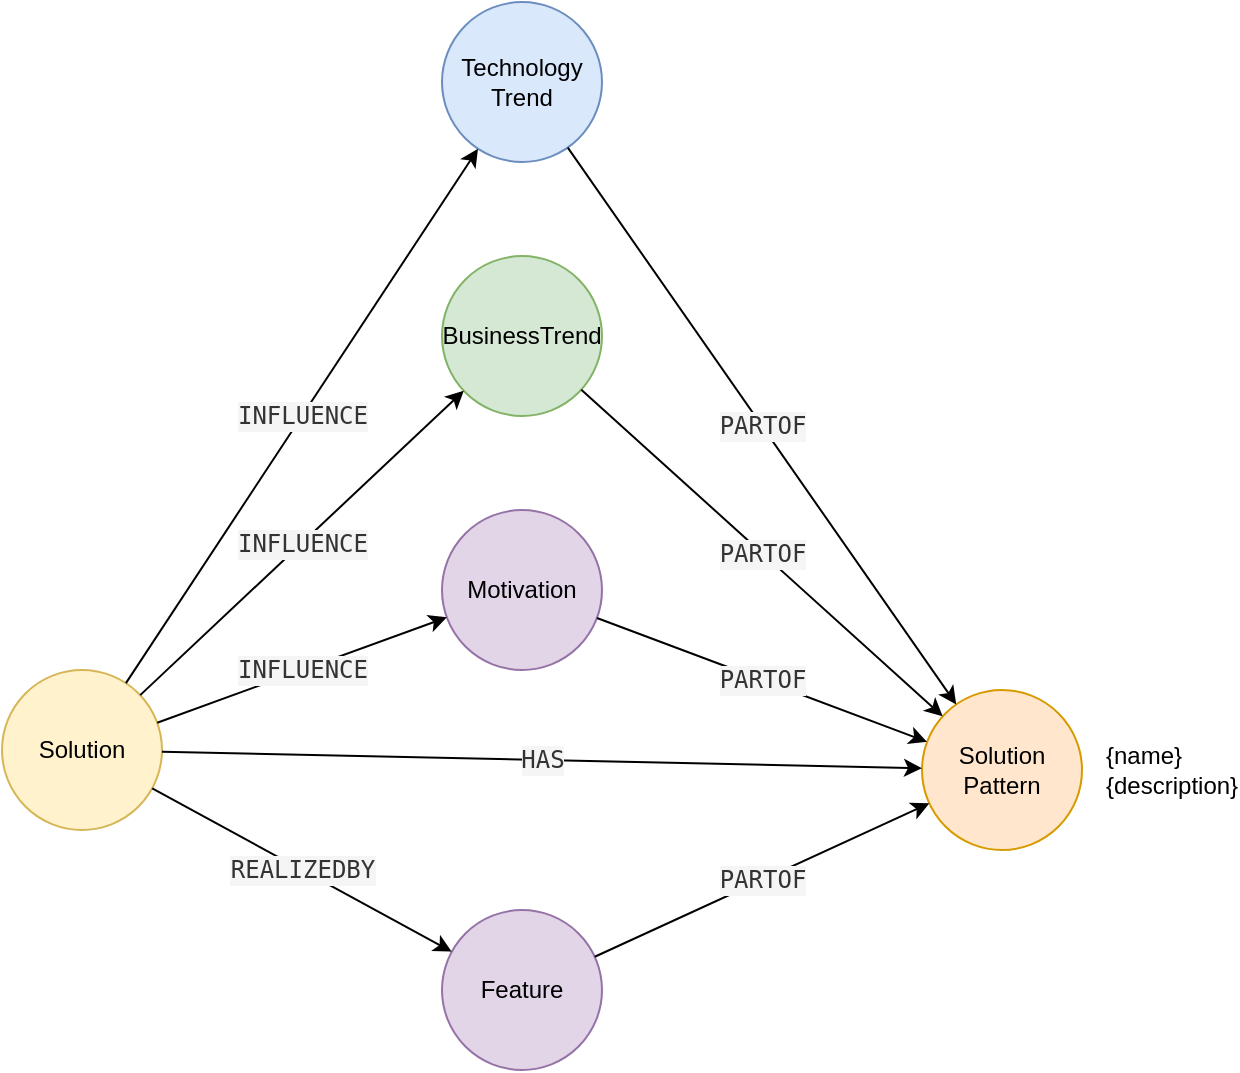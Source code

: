 <mxfile version="11.1.4" type="device"><diagram id="o2R422HbeWUZd7aj-47O" name="Page-1"><mxGraphModel dx="1086" dy="928" grid="1" gridSize="10" guides="1" tooltips="1" connect="1" arrows="1" fold="1" page="1" pageScale="1" pageWidth="827" pageHeight="1169" math="0" shadow="0"><root><mxCell id="0"/><mxCell id="1" parent="0"/><mxCell id="nfn8JybpdNbtR0leq3m2-1" value="Solution" style="ellipse;whiteSpace=wrap;html=1;aspect=fixed;fillColor=#fff2cc;strokeColor=#d6b656;" vertex="1" parent="1"><mxGeometry x="100" y="367" width="80" height="80" as="geometry"/></mxCell><mxCell id="nfn8JybpdNbtR0leq3m2-2" value="Solution&lt;br&gt;Pattern" style="ellipse;whiteSpace=wrap;html=1;aspect=fixed;fillColor=#ffe6cc;strokeColor=#d79b00;" vertex="1" parent="1"><mxGeometry x="560" y="377" width="80" height="80" as="geometry"/></mxCell><mxCell id="nfn8JybpdNbtR0leq3m2-3" value="Feature" style="ellipse;whiteSpace=wrap;html=1;aspect=fixed;fillColor=#e1d5e7;strokeColor=#9673a6;" vertex="1" parent="1"><mxGeometry x="320" y="487" width="80" height="80" as="geometry"/></mxCell><mxCell id="nfn8JybpdNbtR0leq3m2-4" value="&lt;pre class=&quot;code-java&quot; style=&quot;margin-top: 0px ; margin-bottom: 0px ; padding: 0px ; max-height: 30em ; overflow: auto ; white-space: pre-wrap ; overflow-wrap: normal ; color: rgb(51 , 51 , 51) ; font-size: 12px ; background-color: rgb(245 , 245 , 245)&quot;&gt;REALIZEDBY&lt;/pre&gt;" style="endArrow=classic;html=1;" edge="1" parent="1" source="nfn8JybpdNbtR0leq3m2-1" target="nfn8JybpdNbtR0leq3m2-3"><mxGeometry width="50" height="50" relative="1" as="geometry"><mxPoint x="260" y="677" as="sourcePoint"/><mxPoint x="310" y="627" as="targetPoint"/></mxGeometry></mxCell><mxCell id="nfn8JybpdNbtR0leq3m2-5" value="&lt;pre class=&quot;code-java&quot; style=&quot;margin-top: 0px ; margin-bottom: 0px ; padding: 0px ; max-height: 30em ; overflow: auto ; white-space: pre-wrap ; overflow-wrap: normal ; color: rgb(51 , 51 , 51) ; font-size: 12px ; background-color: rgb(245 , 245 , 245)&quot;&gt;&lt;pre class=&quot;code-java&quot; style=&quot;margin-top: 0px ; margin-bottom: 0px ; padding: 0px ; max-height: 30em ; overflow: auto ; white-space: pre-wrap ; overflow-wrap: normal&quot;&gt;PARTOF&lt;/pre&gt;&lt;/pre&gt;" style="endArrow=classic;html=1;" edge="1" parent="1" source="nfn8JybpdNbtR0leq3m2-3" target="nfn8JybpdNbtR0leq3m2-2"><mxGeometry width="50" height="50" relative="1" as="geometry"><mxPoint x="304.0" y="519.0" as="sourcePoint"/><mxPoint x="530" y="597" as="targetPoint"/></mxGeometry></mxCell><mxCell id="nfn8JybpdNbtR0leq3m2-6" value="&lt;pre class=&quot;code-java&quot; style=&quot;margin-top: 0px ; margin-bottom: 0px ; padding: 0px ; max-height: 30em ; overflow: auto ; white-space: pre-wrap ; overflow-wrap: normal ; color: rgb(51 , 51 , 51) ; font-size: 12px ; background-color: rgb(245 , 245 , 245)&quot;&gt;&lt;pre class=&quot;code-java&quot; style=&quot;margin-top: 0px ; margin-bottom: 0px ; padding: 0px ; max-height: 30em ; overflow: auto ; white-space: pre-wrap ; overflow-wrap: normal&quot;&gt;HAS&lt;/pre&gt;&lt;/pre&gt;" style="endArrow=classic;html=1;" edge="1" parent="1" source="nfn8JybpdNbtR0leq3m2-1" target="nfn8JybpdNbtR0leq3m2-2"><mxGeometry width="50" height="50" relative="1" as="geometry"><mxPoint x="304.0" y="519.0" as="sourcePoint"/><mxPoint x="346.0" y="575.0" as="targetPoint"/></mxGeometry></mxCell><mxCell id="nfn8JybpdNbtR0leq3m2-7" value="Motivation" style="ellipse;whiteSpace=wrap;html=1;aspect=fixed;fillColor=#e1d5e7;strokeColor=#9673a6;" vertex="1" parent="1"><mxGeometry x="320" y="287" width="80" height="80" as="geometry"/></mxCell><mxCell id="nfn8JybpdNbtR0leq3m2-8" value="&lt;pre class=&quot;code-java&quot; style=&quot;margin-top: 0px ; margin-bottom: 0px ; padding: 0px ; max-height: 30em ; overflow: auto ; white-space: pre-wrap ; overflow-wrap: normal ; color: rgb(51 , 51 , 51) ; font-size: 12px ; background-color: rgb(245 , 245 , 245)&quot;&gt;INFLUENCE&lt;/pre&gt;" style="endArrow=classic;html=1;" edge="1" parent="1" source="nfn8JybpdNbtR0leq3m2-1" target="nfn8JybpdNbtR0leq3m2-7"><mxGeometry width="50" height="50" relative="1" as="geometry"><mxPoint x="280.925" y="461.091" as="sourcePoint"/><mxPoint x="349.142" y="572.869" as="targetPoint"/></mxGeometry></mxCell><mxCell id="nfn8JybpdNbtR0leq3m2-9" value="&lt;pre class=&quot;code-java&quot; style=&quot;margin-top: 0px ; margin-bottom: 0px ; padding: 0px ; max-height: 30em ; overflow: auto ; white-space: pre-wrap ; overflow-wrap: normal ; color: rgb(51 , 51 , 51) ; font-size: 12px ; background-color: rgb(245 , 245 , 245)&quot;&gt;&lt;pre class=&quot;code-java&quot; style=&quot;margin-top: 0px ; margin-bottom: 0px ; padding: 0px ; max-height: 30em ; overflow: auto ; white-space: pre-wrap ; overflow-wrap: normal&quot;&gt;PARTOF&lt;/pre&gt;&lt;/pre&gt;" style="endArrow=classic;html=1;" edge="1" parent="1" source="nfn8JybpdNbtR0leq3m2-7" target="nfn8JybpdNbtR0leq3m2-2"><mxGeometry width="50" height="50" relative="1" as="geometry"><mxPoint x="390.925" y="572.909" as="sourcePoint"/><mxPoint x="459.142" y="461.131" as="targetPoint"/></mxGeometry></mxCell><mxCell id="nfn8JybpdNbtR0leq3m2-10" value="BusinessTrend" style="ellipse;whiteSpace=wrap;html=1;aspect=fixed;fillColor=#d5e8d4;strokeColor=#82b366;" vertex="1" parent="1"><mxGeometry x="320" y="160" width="80" height="80" as="geometry"/></mxCell><mxCell id="nfn8JybpdNbtR0leq3m2-11" value="Technology&lt;br&gt;Trend" style="ellipse;whiteSpace=wrap;html=1;aspect=fixed;fillColor=#dae8fc;strokeColor=#6c8ebf;" vertex="1" parent="1"><mxGeometry x="320" y="33" width="80" height="80" as="geometry"/></mxCell><mxCell id="nfn8JybpdNbtR0leq3m2-12" value="&lt;pre class=&quot;code-java&quot; style=&quot;margin-top: 0px ; margin-bottom: 0px ; padding: 0px ; max-height: 30em ; overflow: auto ; white-space: pre-wrap ; overflow-wrap: normal ; color: rgb(51 , 51 , 51) ; font-size: 12px ; background-color: rgb(245 , 245 , 245)&quot;&gt;&lt;pre class=&quot;code-java&quot; style=&quot;margin-top: 0px ; margin-bottom: 0px ; padding: 0px ; max-height: 30em ; overflow: auto ; white-space: pre-wrap ; overflow-wrap: normal&quot;&gt;PARTOF&lt;/pre&gt;&lt;/pre&gt;" style="endArrow=classic;html=1;" edge="1" parent="1" source="nfn8JybpdNbtR0leq3m2-10" target="nfn8JybpdNbtR0leq3m2-2"><mxGeometry width="50" height="50" relative="1" as="geometry"><mxPoint x="393.69" y="309.23" as="sourcePoint"/><mxPoint x="456.345" y="394.744" as="targetPoint"/></mxGeometry></mxCell><mxCell id="nfn8JybpdNbtR0leq3m2-13" value="&lt;pre class=&quot;code-java&quot; style=&quot;margin-top: 0px ; margin-bottom: 0px ; padding: 0px ; max-height: 30em ; overflow: auto ; white-space: pre-wrap ; overflow-wrap: normal ; color: rgb(51 , 51 , 51) ; font-size: 12px ; background-color: rgb(245 , 245 , 245)&quot;&gt;&lt;pre class=&quot;code-java&quot; style=&quot;margin-top: 0px ; margin-bottom: 0px ; padding: 0px ; max-height: 30em ; overflow: auto ; white-space: pre-wrap ; overflow-wrap: normal&quot;&gt;PARTOF&lt;/pre&gt;&lt;/pre&gt;" style="endArrow=classic;html=1;" edge="1" parent="1" source="nfn8JybpdNbtR0leq3m2-11" target="nfn8JybpdNbtR0leq3m2-2"><mxGeometry width="50" height="50" relative="1" as="geometry"><mxPoint x="393.903" y="194.506" as="sourcePoint"/><mxPoint x="466.107" y="389.49" as="targetPoint"/></mxGeometry></mxCell><mxCell id="nfn8JybpdNbtR0leq3m2-14" value="&lt;pre class=&quot;code-java&quot; style=&quot;margin-top: 0px ; margin-bottom: 0px ; padding: 0px ; max-height: 30em ; overflow: auto ; white-space: pre-wrap ; overflow-wrap: normal ; color: rgb(51 , 51 , 51) ; font-size: 12px ; background-color: rgb(245 , 245 , 245)&quot;&gt;INFLUENCE&lt;/pre&gt;" style="endArrow=classic;html=1;" edge="1" parent="1" source="nfn8JybpdNbtR0leq3m2-1" target="nfn8JybpdNbtR0leq3m2-10"><mxGeometry width="50" height="50" relative="1" as="geometry"><mxPoint x="283.69" y="394.77" as="sourcePoint"/><mxPoint x="346.345" y="309.256" as="targetPoint"/></mxGeometry></mxCell><mxCell id="nfn8JybpdNbtR0leq3m2-15" value="&lt;pre class=&quot;code-java&quot; style=&quot;margin-top: 0px ; margin-bottom: 0px ; padding: 0px ; max-height: 30em ; overflow: auto ; white-space: pre-wrap ; overflow-wrap: normal ; color: rgb(51 , 51 , 51) ; font-size: 12px ; background-color: rgb(245 , 245 , 245)&quot;&gt;INFLUENCE&lt;/pre&gt;" style="endArrow=classic;html=1;" edge="1" parent="1" source="nfn8JybpdNbtR0leq3m2-1" target="nfn8JybpdNbtR0leq3m2-11"><mxGeometry width="50" height="50" relative="1" as="geometry"><mxPoint x="276.173" y="390.415" as="sourcePoint"/><mxPoint x="363.754" y="193.552" as="targetPoint"/></mxGeometry></mxCell><mxCell id="nfn8JybpdNbtR0leq3m2-17" value="{name}&lt;br&gt;{description}" style="text;html=1;strokeColor=none;fillColor=none;align=left;verticalAlign=middle;whiteSpace=wrap;rounded=0;" vertex="1" parent="1"><mxGeometry x="650" y="395.5" width="40" height="43" as="geometry"/></mxCell></root></mxGraphModel></diagram></mxfile>